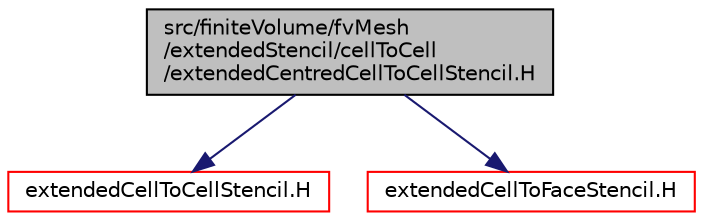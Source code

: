 digraph "src/finiteVolume/fvMesh/extendedStencil/cellToCell/extendedCentredCellToCellStencil.H"
{
  bgcolor="transparent";
  edge [fontname="Helvetica",fontsize="10",labelfontname="Helvetica",labelfontsize="10"];
  node [fontname="Helvetica",fontsize="10",shape=record];
  Node1 [label="src/finiteVolume/fvMesh\l/extendedStencil/cellToCell\l/extendedCentredCellToCellStencil.H",height=0.2,width=0.4,color="black", fillcolor="grey75", style="filled", fontcolor="black"];
  Node1 -> Node2 [color="midnightblue",fontsize="10",style="solid",fontname="Helvetica"];
  Node2 [label="extendedCellToCellStencil.H",height=0.2,width=0.4,color="red",URL="$a05985.html"];
  Node1 -> Node3 [color="midnightblue",fontsize="10",style="solid",fontname="Helvetica"];
  Node3 [label="extendedCellToFaceStencil.H",height=0.2,width=0.4,color="red",URL="$a06004.html"];
}
